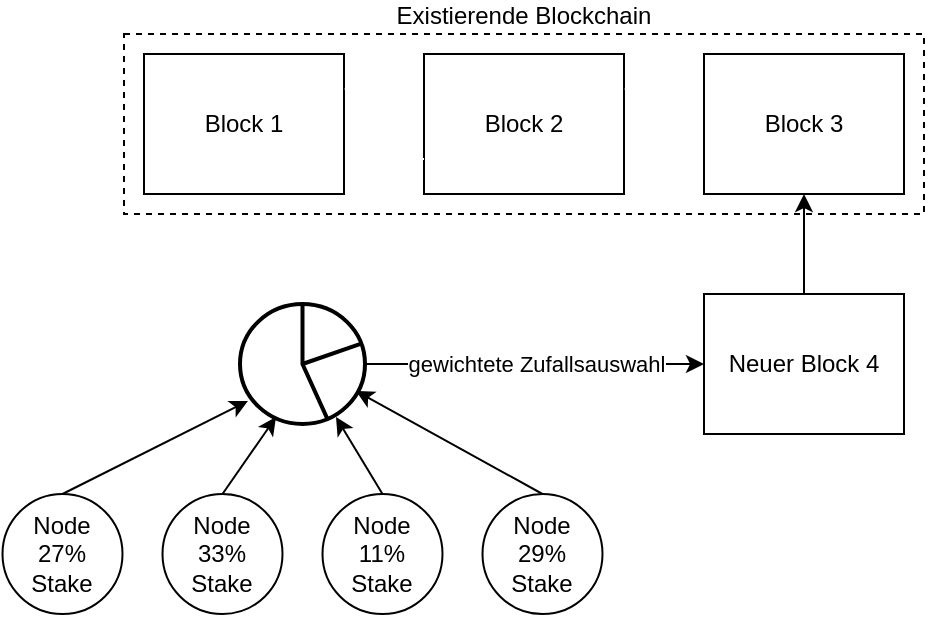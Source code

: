 <mxfile version="21.0.2" type="embed">
    <diagram id="3UPPZ9wP5-Y9CaHkFPqi" name="Page-1">
        <mxGraphModel dx="991" dy="765" grid="1" gridSize="10" guides="1" tooltips="1" connect="1" arrows="1" fold="1" page="1" pageScale="1" pageWidth="827" pageHeight="1169" math="0" shadow="0">
            <root>
                <mxCell id="0"/>
                <mxCell id="1" parent="0"/>
                <mxCell id="2" value="Block 1" style="rounded=0;whiteSpace=wrap;html=1;" vertex="1" parent="1">
                    <mxGeometry x="150" y="220" width="100" height="70" as="geometry"/>
                </mxCell>
                <mxCell id="3" value="Block 2" style="rounded=0;whiteSpace=wrap;html=1;" vertex="1" parent="1">
                    <mxGeometry x="290" y="220" width="100" height="70" as="geometry"/>
                </mxCell>
                <mxCell id="5" style="edgeStyle=none;html=1;exitX=0;exitY=0.75;exitDx=0;exitDy=0;entryX=1;entryY=0.25;entryDx=0;entryDy=0;rounded=0;strokeColor=#FFFFFF;" edge="1" parent="1" source="4" target="3">
                    <mxGeometry relative="1" as="geometry">
                        <Array as="points">
                            <mxPoint x="410" y="273"/>
                            <mxPoint x="410" y="238"/>
                        </Array>
                    </mxGeometry>
                </mxCell>
                <mxCell id="4" value="Block 3" style="rounded=0;whiteSpace=wrap;html=1;" vertex="1" parent="1">
                    <mxGeometry x="430" y="220" width="100" height="70" as="geometry"/>
                </mxCell>
                <mxCell id="6" style="edgeStyle=none;html=1;exitX=0;exitY=0.75;exitDx=0;exitDy=0;entryX=1;entryY=0.25;entryDx=0;entryDy=0;rounded=0;strokeColor=#FFFFFF;" edge="1" parent="1">
                    <mxGeometry relative="1" as="geometry">
                        <mxPoint x="290" y="272.5" as="sourcePoint"/>
                        <mxPoint x="250" y="237.5" as="targetPoint"/>
                        <Array as="points">
                            <mxPoint x="270" y="272.5"/>
                            <mxPoint x="270" y="237.5"/>
                        </Array>
                    </mxGeometry>
                </mxCell>
                <mxCell id="8" style="edgeStyle=none;html=1;exitX=0.5;exitY=0;exitDx=0;exitDy=0;" edge="1" parent="1" source="7" target="4">
                    <mxGeometry relative="1" as="geometry"/>
                </mxCell>
                <mxCell id="7" value="Neuer Block 4" style="rounded=0;whiteSpace=wrap;html=1;" vertex="1" parent="1">
                    <mxGeometry x="430" y="340" width="100" height="70" as="geometry"/>
                </mxCell>
                <mxCell id="9" value="Existierende Blockchain" style="rounded=0;whiteSpace=wrap;html=1;fillColor=none;dashed=1;labelPosition=center;verticalLabelPosition=top;align=center;verticalAlign=bottom;" vertex="1" parent="1">
                    <mxGeometry x="140" y="210" width="400" height="90" as="geometry"/>
                </mxCell>
                <mxCell id="22" style="edgeStyle=none;html=1;entryX=0;entryY=0.5;entryDx=0;entryDy=0;" edge="1" parent="1" source="10" target="7">
                    <mxGeometry relative="1" as="geometry">
                        <mxPoint x="385" y="375" as="targetPoint"/>
                    </mxGeometry>
                </mxCell>
                <mxCell id="23" value="gewichtete Zufallsauswahl" style="edgeLabel;html=1;align=center;verticalAlign=middle;resizable=0;points=[];" vertex="1" connectable="0" parent="22">
                    <mxGeometry relative="1" as="geometry">
                        <mxPoint as="offset"/>
                    </mxGeometry>
                </mxCell>
                <mxCell id="10" value="" style="html=1;verticalLabelPosition=bottom;align=center;labelBackgroundColor=#ffffff;verticalAlign=top;strokeWidth=2;shadow=0;dashed=0;shape=mxgraph.ios7.icons.pie_chart;fillColor=none;" vertex="1" parent="1">
                    <mxGeometry x="198" y="345" width="62.5" height="60" as="geometry"/>
                </mxCell>
                <mxCell id="15" style="edgeStyle=none;html=1;exitX=0.5;exitY=0;exitDx=0;exitDy=0;entryX=0.064;entryY=0.808;entryDx=0;entryDy=0;entryPerimeter=0;" edge="1" parent="1" source="11" target="10">
                    <mxGeometry relative="1" as="geometry"/>
                </mxCell>
                <mxCell id="11" value="Node&lt;br&gt;27% Stake" style="ellipse;whiteSpace=wrap;html=1;aspect=fixed;" vertex="1" parent="1">
                    <mxGeometry x="79.25" y="440" width="60" height="60" as="geometry"/>
                </mxCell>
                <mxCell id="16" style="edgeStyle=none;html=1;exitX=0.5;exitY=0;exitDx=0;exitDy=0;entryX=0.288;entryY=0.942;entryDx=0;entryDy=0;entryPerimeter=0;" edge="1" parent="1" source="12" target="10">
                    <mxGeometry relative="1" as="geometry"/>
                </mxCell>
                <mxCell id="12" value="Node&lt;br&gt;33% Stake" style="ellipse;whiteSpace=wrap;html=1;aspect=fixed;" vertex="1" parent="1">
                    <mxGeometry x="159.25" y="440" width="60" height="60" as="geometry"/>
                </mxCell>
                <mxCell id="20" style="edgeStyle=none;html=1;exitX=0.5;exitY=0;exitDx=0;exitDy=0;entryX=0.768;entryY=0.942;entryDx=0;entryDy=0;entryPerimeter=0;" edge="1" parent="1" source="13" target="10">
                    <mxGeometry relative="1" as="geometry"/>
                </mxCell>
                <mxCell id="13" value="Node&lt;br&gt;11%&lt;br&gt;Stake" style="ellipse;whiteSpace=wrap;html=1;aspect=fixed;" vertex="1" parent="1">
                    <mxGeometry x="239.25" y="440" width="60" height="60" as="geometry"/>
                </mxCell>
                <mxCell id="21" style="edgeStyle=none;html=1;exitX=0.5;exitY=0;exitDx=0;exitDy=0;entryX=0.928;entryY=0.725;entryDx=0;entryDy=0;entryPerimeter=0;" edge="1" parent="1" source="14" target="10">
                    <mxGeometry relative="1" as="geometry"/>
                </mxCell>
                <mxCell id="14" value="Node&lt;br&gt;29%&lt;br&gt;Stake" style="ellipse;whiteSpace=wrap;html=1;aspect=fixed;" vertex="1" parent="1">
                    <mxGeometry x="319.25" y="440" width="60" height="60" as="geometry"/>
                </mxCell>
            </root>
        </mxGraphModel>
    </diagram>
</mxfile>